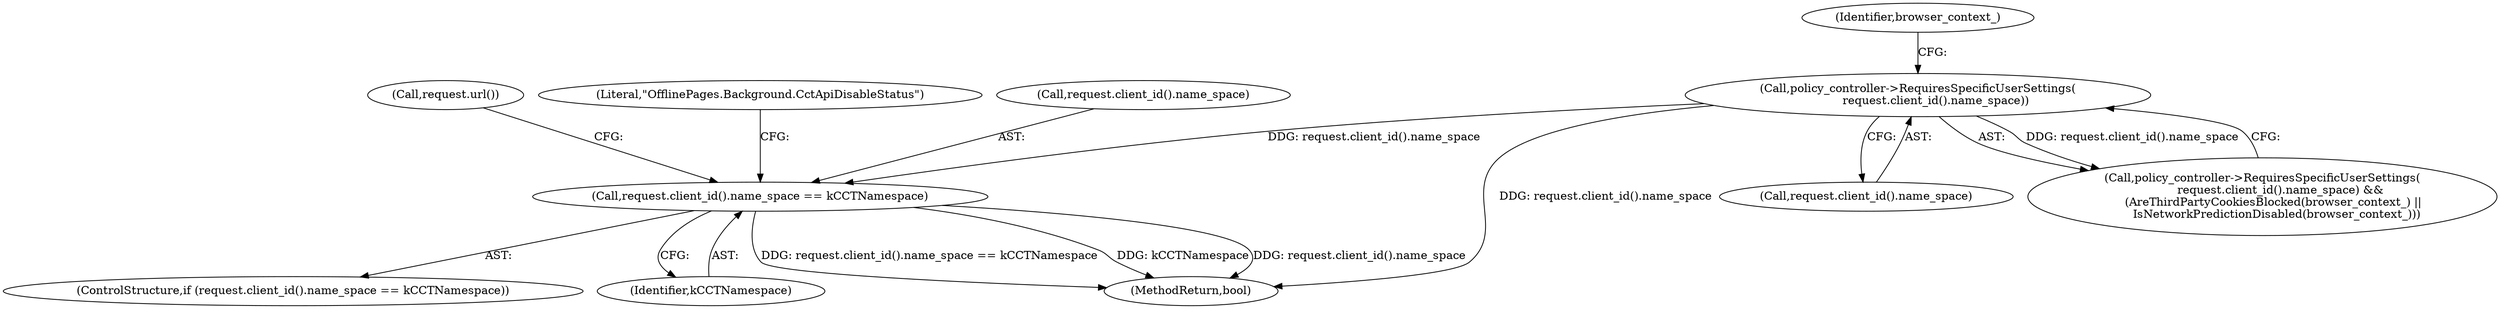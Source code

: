 digraph "1_Chrome_35eb28748d45b87695a69eceffaff73a0be476af@del" {
"1000173" [label="(Call,request.client_id().name_space == kCCTNamespace)"];
"1000126" [label="(Call,policy_controller->RequiresSpecificUserSettings(\n          request.client_id().name_space))"];
"1000127" [label="(Call,request.client_id().name_space)"];
"1000192" [label="(Call,request.url())"];
"1000173" [label="(Call,request.client_id().name_space == kCCTNamespace)"];
"1000132" [label="(Identifier,browser_context_)"];
"1000172" [label="(ControlStructure,if (request.client_id().name_space == kCCTNamespace))"];
"1000126" [label="(Call,policy_controller->RequiresSpecificUserSettings(\n          request.client_id().name_space))"];
"1000177" [label="(Identifier,kCCTNamespace)"];
"1000180" [label="(Literal,\"OfflinePages.Background.CctApiDisableStatus\")"];
"1000174" [label="(Call,request.client_id().name_space)"];
"1000125" [label="(Call,policy_controller->RequiresSpecificUserSettings(\n          request.client_id().name_space) &&\n      (AreThirdPartyCookiesBlocked(browser_context_) ||\n        IsNetworkPredictionDisabled(browser_context_)))"];
"1000260" [label="(MethodReturn,bool)"];
"1000173" -> "1000172"  [label="AST: "];
"1000173" -> "1000177"  [label="CFG: "];
"1000174" -> "1000173"  [label="AST: "];
"1000177" -> "1000173"  [label="AST: "];
"1000180" -> "1000173"  [label="CFG: "];
"1000192" -> "1000173"  [label="CFG: "];
"1000173" -> "1000260"  [label="DDG: request.client_id().name_space == kCCTNamespace"];
"1000173" -> "1000260"  [label="DDG: kCCTNamespace"];
"1000173" -> "1000260"  [label="DDG: request.client_id().name_space"];
"1000126" -> "1000173"  [label="DDG: request.client_id().name_space"];
"1000126" -> "1000125"  [label="AST: "];
"1000126" -> "1000127"  [label="CFG: "];
"1000127" -> "1000126"  [label="AST: "];
"1000132" -> "1000126"  [label="CFG: "];
"1000125" -> "1000126"  [label="CFG: "];
"1000126" -> "1000260"  [label="DDG: request.client_id().name_space"];
"1000126" -> "1000125"  [label="DDG: request.client_id().name_space"];
}
